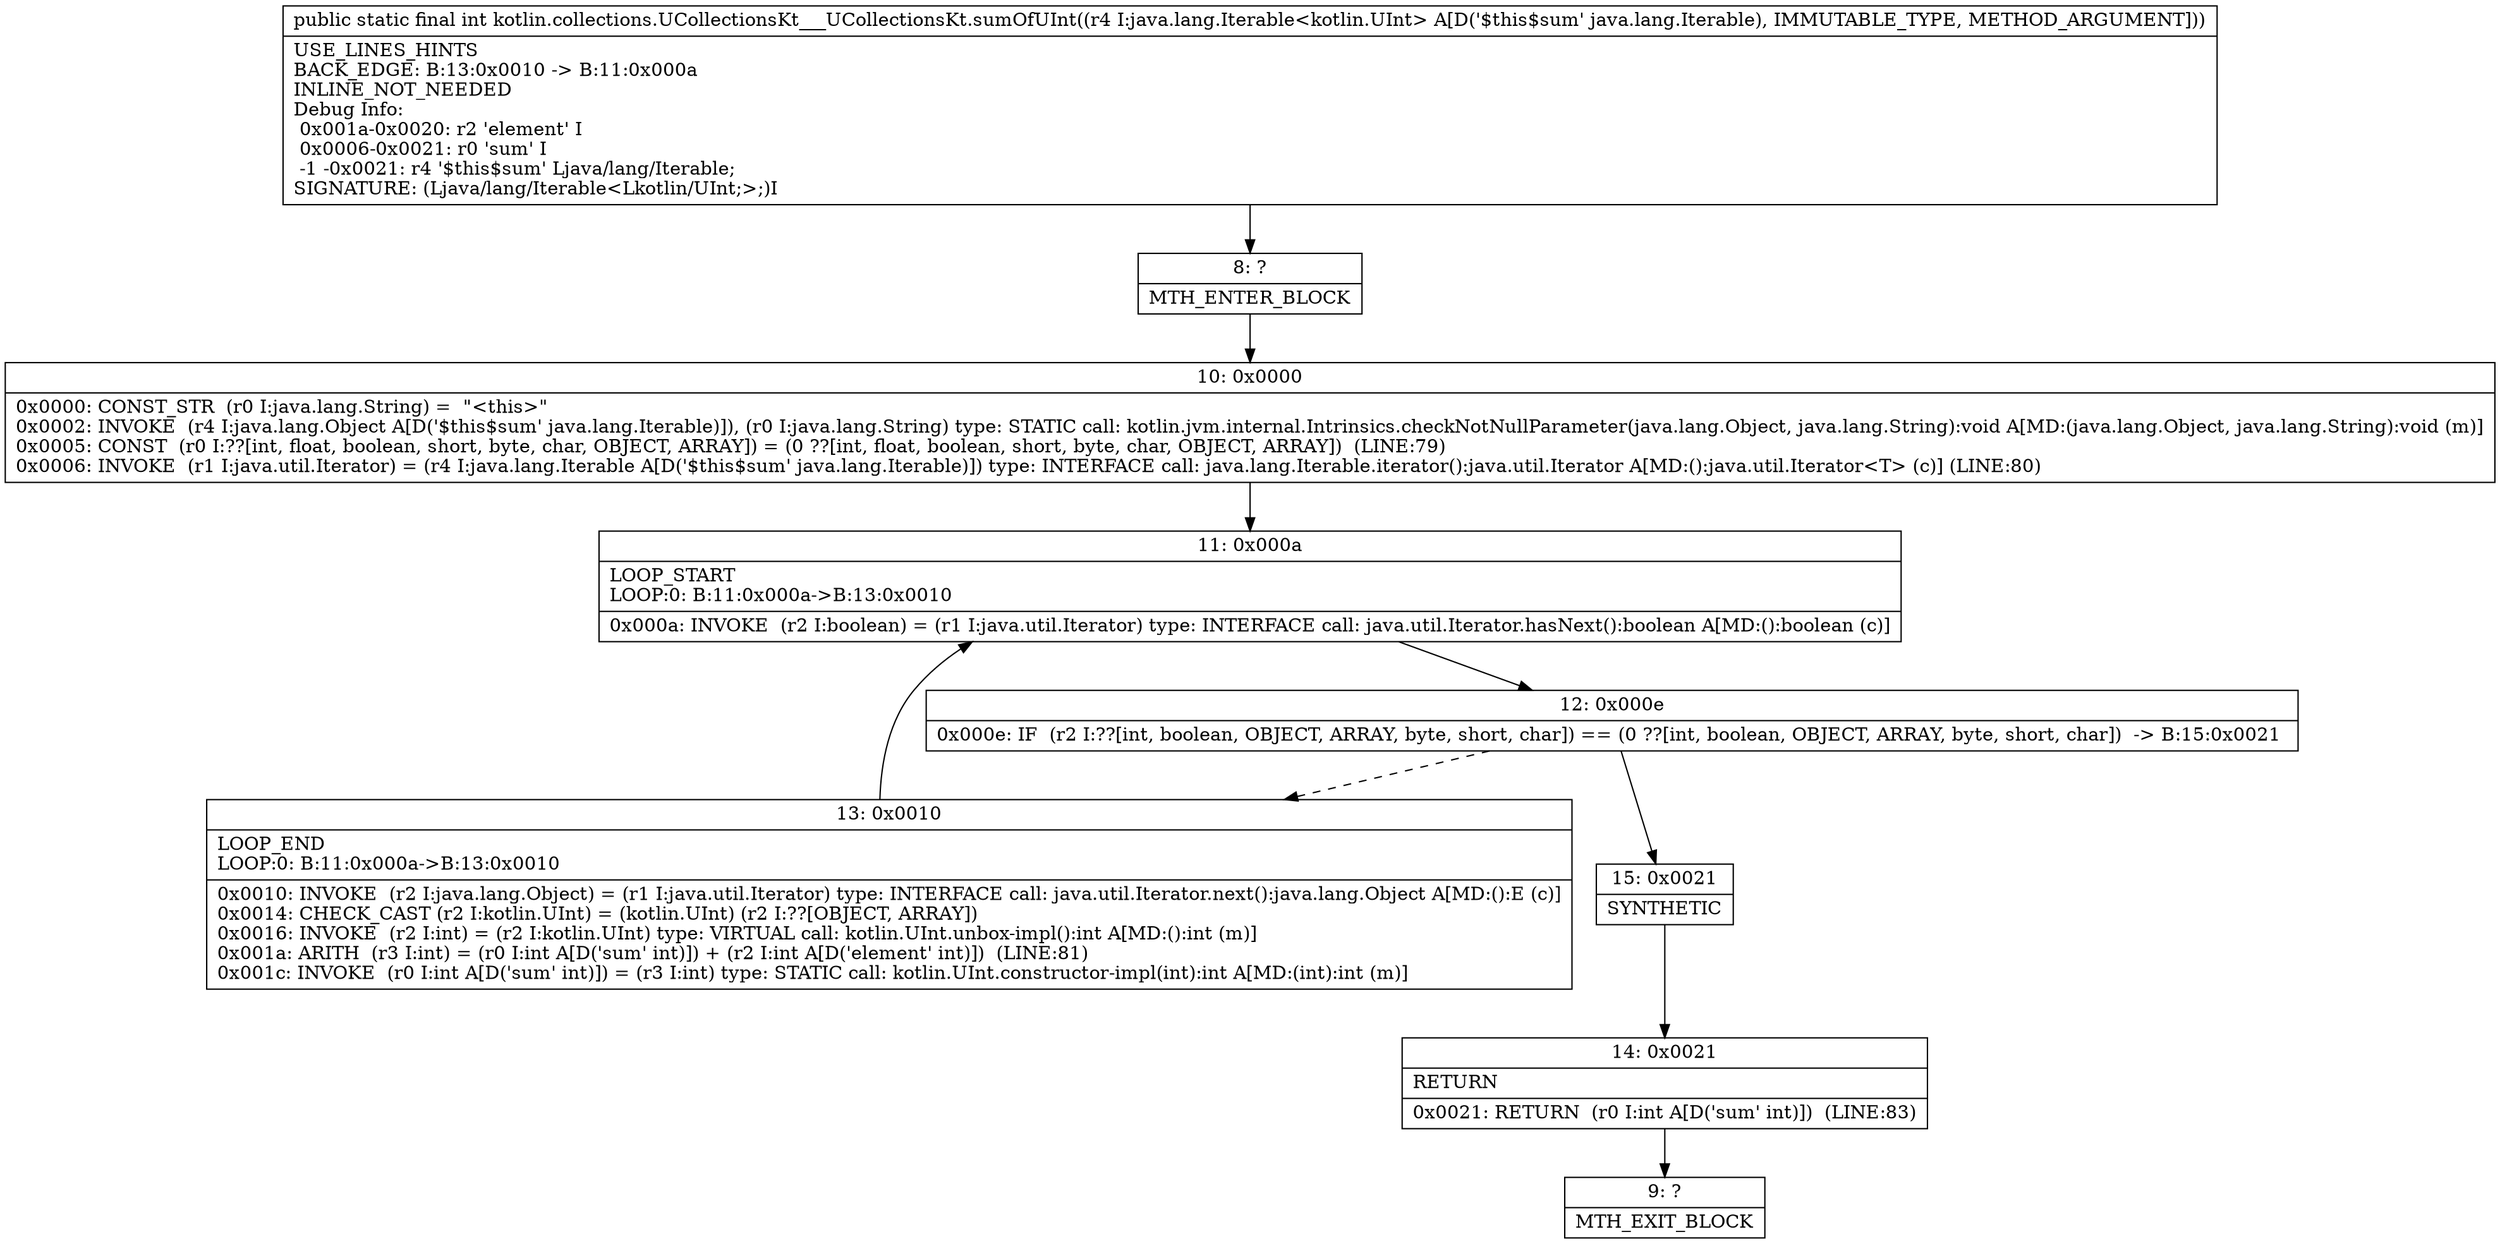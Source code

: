 digraph "CFG forkotlin.collections.UCollectionsKt___UCollectionsKt.sumOfUInt(Ljava\/lang\/Iterable;)I" {
Node_8 [shape=record,label="{8\:\ ?|MTH_ENTER_BLOCK\l}"];
Node_10 [shape=record,label="{10\:\ 0x0000|0x0000: CONST_STR  (r0 I:java.lang.String) =  \"\<this\>\" \l0x0002: INVOKE  (r4 I:java.lang.Object A[D('$this$sum' java.lang.Iterable)]), (r0 I:java.lang.String) type: STATIC call: kotlin.jvm.internal.Intrinsics.checkNotNullParameter(java.lang.Object, java.lang.String):void A[MD:(java.lang.Object, java.lang.String):void (m)]\l0x0005: CONST  (r0 I:??[int, float, boolean, short, byte, char, OBJECT, ARRAY]) = (0 ??[int, float, boolean, short, byte, char, OBJECT, ARRAY])  (LINE:79)\l0x0006: INVOKE  (r1 I:java.util.Iterator) = (r4 I:java.lang.Iterable A[D('$this$sum' java.lang.Iterable)]) type: INTERFACE call: java.lang.Iterable.iterator():java.util.Iterator A[MD:():java.util.Iterator\<T\> (c)] (LINE:80)\l}"];
Node_11 [shape=record,label="{11\:\ 0x000a|LOOP_START\lLOOP:0: B:11:0x000a\-\>B:13:0x0010\l|0x000a: INVOKE  (r2 I:boolean) = (r1 I:java.util.Iterator) type: INTERFACE call: java.util.Iterator.hasNext():boolean A[MD:():boolean (c)]\l}"];
Node_12 [shape=record,label="{12\:\ 0x000e|0x000e: IF  (r2 I:??[int, boolean, OBJECT, ARRAY, byte, short, char]) == (0 ??[int, boolean, OBJECT, ARRAY, byte, short, char])  \-\> B:15:0x0021 \l}"];
Node_13 [shape=record,label="{13\:\ 0x0010|LOOP_END\lLOOP:0: B:11:0x000a\-\>B:13:0x0010\l|0x0010: INVOKE  (r2 I:java.lang.Object) = (r1 I:java.util.Iterator) type: INTERFACE call: java.util.Iterator.next():java.lang.Object A[MD:():E (c)]\l0x0014: CHECK_CAST (r2 I:kotlin.UInt) = (kotlin.UInt) (r2 I:??[OBJECT, ARRAY]) \l0x0016: INVOKE  (r2 I:int) = (r2 I:kotlin.UInt) type: VIRTUAL call: kotlin.UInt.unbox\-impl():int A[MD:():int (m)]\l0x001a: ARITH  (r3 I:int) = (r0 I:int A[D('sum' int)]) + (r2 I:int A[D('element' int)])  (LINE:81)\l0x001c: INVOKE  (r0 I:int A[D('sum' int)]) = (r3 I:int) type: STATIC call: kotlin.UInt.constructor\-impl(int):int A[MD:(int):int (m)]\l}"];
Node_15 [shape=record,label="{15\:\ 0x0021|SYNTHETIC\l}"];
Node_14 [shape=record,label="{14\:\ 0x0021|RETURN\l|0x0021: RETURN  (r0 I:int A[D('sum' int)])  (LINE:83)\l}"];
Node_9 [shape=record,label="{9\:\ ?|MTH_EXIT_BLOCK\l}"];
MethodNode[shape=record,label="{public static final int kotlin.collections.UCollectionsKt___UCollectionsKt.sumOfUInt((r4 I:java.lang.Iterable\<kotlin.UInt\> A[D('$this$sum' java.lang.Iterable), IMMUTABLE_TYPE, METHOD_ARGUMENT]))  | USE_LINES_HINTS\lBACK_EDGE: B:13:0x0010 \-\> B:11:0x000a\lINLINE_NOT_NEEDED\lDebug Info:\l  0x001a\-0x0020: r2 'element' I\l  0x0006\-0x0021: r0 'sum' I\l  \-1 \-0x0021: r4 '$this$sum' Ljava\/lang\/Iterable;\lSIGNATURE: (Ljava\/lang\/Iterable\<Lkotlin\/UInt;\>;)I\l}"];
MethodNode -> Node_8;Node_8 -> Node_10;
Node_10 -> Node_11;
Node_11 -> Node_12;
Node_12 -> Node_13[style=dashed];
Node_12 -> Node_15;
Node_13 -> Node_11;
Node_15 -> Node_14;
Node_14 -> Node_9;
}

